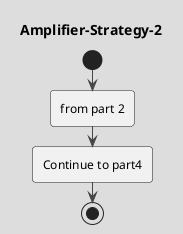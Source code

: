 @startuml Amplifier-Strategy-2
!theme toy 
title Amplifier-Strategy-2
start

:from part 2; 

' // Amplifiers want to avoid getting attacked, just loiter and sense other robots

' if (target != null) (true)
'     if (rc.canAttack(target.getLocation())) {
'         :rc.attack(target.getLocation());
'         :rc.setIndicatorString(" AAAA0 Amplifier attacking " + target.getLocation());
'     else (no)
'     endif    
'     :Pathing.moveTowards(rc, target.getLocation());
'     :rc.setIndicatorString(" BBBB0 Pathing.moveTowards " + target.getLocation());
' else (no)
'     :RobotInfo[] allies = rc.senseNearbyRobots(9, rc.getTeam());
'     :int lowestID = rc.getID();
'     :MapLocation leaderPos = null;
'     while (RobotInfo ally : allies)
'         if (ally.getType() != RobotType.LAUNCHER)
'             :continue;
'         else (no)
'         endif    
'         if (ally.getID() < lowestID){
'             :lowestID = ally.getID();
'             :leaderPos = ally.getLocation();
'         else (no)
'         endif    
'     endwhile
'     if (leaderPos != null) (true)
'         :Pathing.moveTowards(rc, leaderPos);
'         :rc.setIndicatorString("Following " + lowestID);
'     }
'     else (no)
'         :MapLocation center = new MapLocation(rc.getMapWidth()/2, rc.getMapHeight()/2);
'         ' // MapLocation center = goalLoc;
'         :Pathing.moveTowards(rc, center);
'         :rc.setIndicatorString("I'm the leader! moving toward center " + center);
'     endif    
' endif    
' // Also try to move randomly.
' :Direction dir = RobotPlayer.directions[RobotPlayer.rng.nextInt(RobotPlayer.directions.length)];
' if (rc.canMove(dir)) (true)
'     :rc.move(dir);
'     :rc.setIndicatorString(" YYYY0 rc.move(dir) " + dir);
'     else (no)
'     endif    
' else (no)
' endif    

:Continue to part4; 
stop
@enduml



